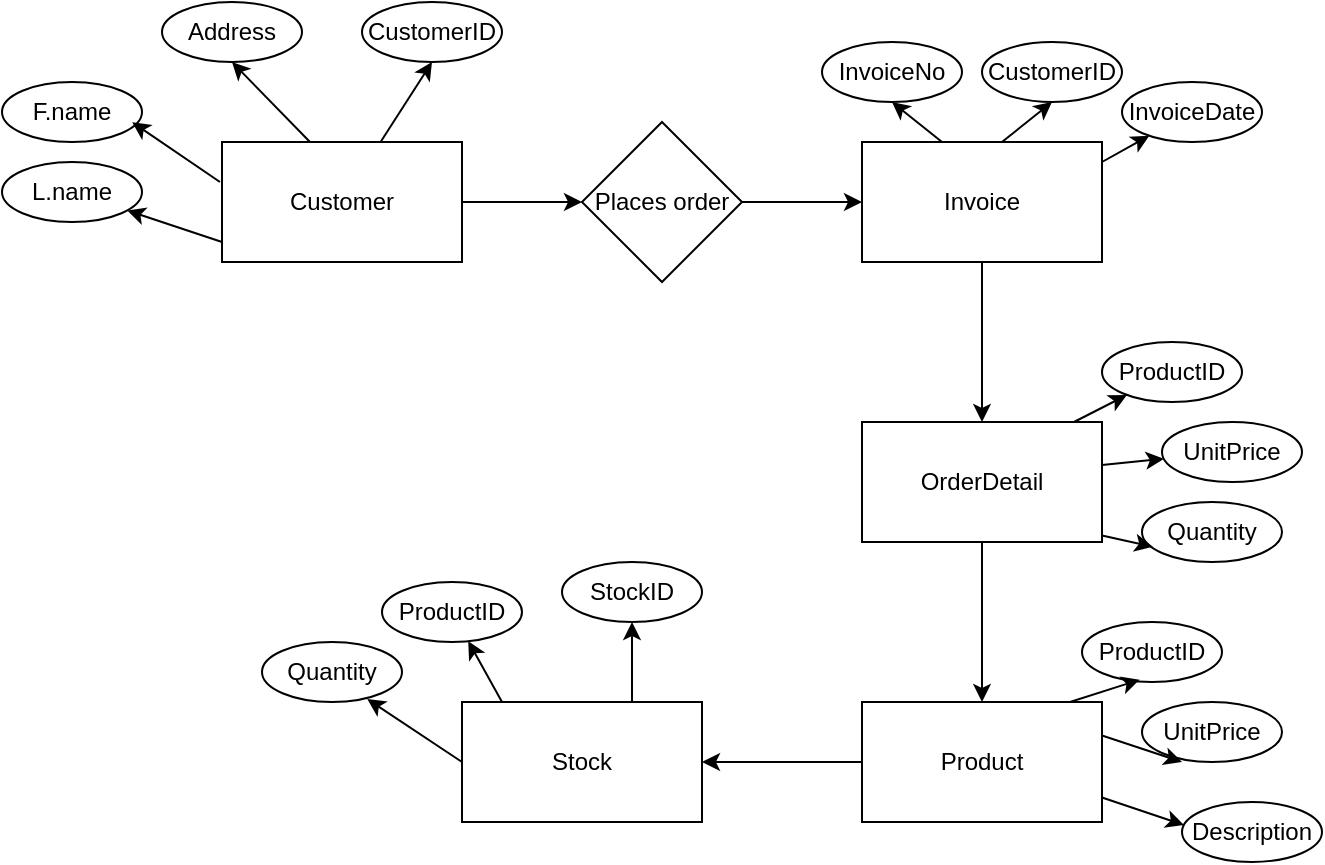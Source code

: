 <mxfile version="24.4.13" type="github">
  <diagram id="R2lEEEUBdFMjLlhIrx00" name="Page-1">
    <mxGraphModel dx="882" dy="496" grid="1" gridSize="10" guides="1" tooltips="1" connect="1" arrows="1" fold="1" page="1" pageScale="1" pageWidth="850" pageHeight="1100" math="0" shadow="0" extFonts="Permanent Marker^https://fonts.googleapis.com/css?family=Permanent+Marker">
      <root>
        <mxCell id="0" />
        <mxCell id="1" parent="0" />
        <mxCell id="2hXnUpbzm7NbYW6zxRnw-4" value="" style="edgeStyle=orthogonalEdgeStyle;rounded=0;orthogonalLoop=1;jettySize=auto;html=1;" parent="1" source="2hXnUpbzm7NbYW6zxRnw-1" target="2hXnUpbzm7NbYW6zxRnw-3" edge="1">
          <mxGeometry relative="1" as="geometry" />
        </mxCell>
        <mxCell id="2hXnUpbzm7NbYW6zxRnw-1" value="Customer" style="rounded=0;whiteSpace=wrap;html=1;" parent="1" vertex="1">
          <mxGeometry x="200" y="300" width="120" height="60" as="geometry" />
        </mxCell>
        <mxCell id="2BhAEiJIrA0CoBpiV1EB-9" value="" style="edgeStyle=orthogonalEdgeStyle;rounded=0;orthogonalLoop=1;jettySize=auto;html=1;" edge="1" parent="1" source="2hXnUpbzm7NbYW6zxRnw-2" target="2BhAEiJIrA0CoBpiV1EB-8">
          <mxGeometry relative="1" as="geometry" />
        </mxCell>
        <mxCell id="2hXnUpbzm7NbYW6zxRnw-2" value="Invoice" style="rounded=0;whiteSpace=wrap;html=1;" parent="1" vertex="1">
          <mxGeometry x="520" y="300" width="120" height="60" as="geometry" />
        </mxCell>
        <mxCell id="2hXnUpbzm7NbYW6zxRnw-5" value="" style="edgeStyle=orthogonalEdgeStyle;rounded=0;orthogonalLoop=1;jettySize=auto;html=1;" parent="1" source="2hXnUpbzm7NbYW6zxRnw-3" target="2hXnUpbzm7NbYW6zxRnw-2" edge="1">
          <mxGeometry relative="1" as="geometry" />
        </mxCell>
        <mxCell id="2hXnUpbzm7NbYW6zxRnw-3" value="Places order" style="rhombus;whiteSpace=wrap;html=1;rounded=0;" parent="1" vertex="1">
          <mxGeometry x="380" y="290" width="80" height="80" as="geometry" />
        </mxCell>
        <mxCell id="2hXnUpbzm7NbYW6zxRnw-8" value="CustomerID" style="ellipse;whiteSpace=wrap;html=1;" parent="1" vertex="1">
          <mxGeometry x="270" y="230" width="70" height="30" as="geometry" />
        </mxCell>
        <mxCell id="2hXnUpbzm7NbYW6zxRnw-10" value="Address" style="ellipse;whiteSpace=wrap;html=1;" parent="1" vertex="1">
          <mxGeometry x="170" y="230" width="70" height="30" as="geometry" />
        </mxCell>
        <mxCell id="2hXnUpbzm7NbYW6zxRnw-11" value="F.name" style="ellipse;whiteSpace=wrap;html=1;" parent="1" vertex="1">
          <mxGeometry x="90" y="270" width="70" height="30" as="geometry" />
        </mxCell>
        <mxCell id="2hXnUpbzm7NbYW6zxRnw-12" value="L.name" style="ellipse;whiteSpace=wrap;html=1;" parent="1" vertex="1">
          <mxGeometry x="90" y="310" width="70" height="30" as="geometry" />
        </mxCell>
        <mxCell id="2hXnUpbzm7NbYW6zxRnw-17" value="" style="endArrow=classic;html=1;rounded=0;entryX=0.5;entryY=1;entryDx=0;entryDy=0;" parent="1" source="2hXnUpbzm7NbYW6zxRnw-1" target="2hXnUpbzm7NbYW6zxRnw-8" edge="1">
          <mxGeometry width="50" height="50" relative="1" as="geometry">
            <mxPoint x="260" y="279.289" as="sourcePoint" />
            <mxPoint x="260" y="229.289" as="targetPoint" />
          </mxGeometry>
        </mxCell>
        <mxCell id="2hXnUpbzm7NbYW6zxRnw-18" value="" style="endArrow=classic;html=1;rounded=0;entryX=0.5;entryY=1;entryDx=0;entryDy=0;" parent="1" target="2hXnUpbzm7NbYW6zxRnw-10" edge="1">
          <mxGeometry width="50" height="50" relative="1" as="geometry">
            <mxPoint x="244" y="300" as="sourcePoint" />
            <mxPoint x="270" y="260" as="targetPoint" />
          </mxGeometry>
        </mxCell>
        <mxCell id="2hXnUpbzm7NbYW6zxRnw-19" value="" style="endArrow=classic;html=1;rounded=0;entryX=0.93;entryY=0.669;entryDx=0;entryDy=0;entryPerimeter=0;" parent="1" target="2hXnUpbzm7NbYW6zxRnw-11" edge="1">
          <mxGeometry width="50" height="50" relative="1" as="geometry">
            <mxPoint x="199" y="320" as="sourcePoint" />
            <mxPoint x="160" y="280" as="targetPoint" />
          </mxGeometry>
        </mxCell>
        <mxCell id="2hXnUpbzm7NbYW6zxRnw-20" value="" style="endArrow=classic;html=1;rounded=0;" parent="1" target="2hXnUpbzm7NbYW6zxRnw-12" edge="1">
          <mxGeometry width="50" height="50" relative="1" as="geometry">
            <mxPoint x="200" y="350" as="sourcePoint" />
            <mxPoint x="156" y="320" as="targetPoint" />
          </mxGeometry>
        </mxCell>
        <mxCell id="2BhAEiJIrA0CoBpiV1EB-2" value="CustomerID" style="ellipse;whiteSpace=wrap;html=1;" vertex="1" parent="1">
          <mxGeometry x="580" y="250" width="70" height="30" as="geometry" />
        </mxCell>
        <mxCell id="2BhAEiJIrA0CoBpiV1EB-3" value="InvoiceNo" style="ellipse;whiteSpace=wrap;html=1;" vertex="1" parent="1">
          <mxGeometry x="500" y="250" width="70" height="30" as="geometry" />
        </mxCell>
        <mxCell id="2BhAEiJIrA0CoBpiV1EB-4" value="InvoiceDate" style="ellipse;whiteSpace=wrap;html=1;" vertex="1" parent="1">
          <mxGeometry x="650" y="270" width="70" height="30" as="geometry" />
        </mxCell>
        <mxCell id="2BhAEiJIrA0CoBpiV1EB-5" value="" style="endArrow=classic;html=1;rounded=0;entryX=0.5;entryY=1;entryDx=0;entryDy=0;" edge="1" parent="1" target="2BhAEiJIrA0CoBpiV1EB-2">
          <mxGeometry width="50" height="50" relative="1" as="geometry">
            <mxPoint x="590" y="300" as="sourcePoint" />
            <mxPoint x="616" y="260" as="targetPoint" />
          </mxGeometry>
        </mxCell>
        <mxCell id="2BhAEiJIrA0CoBpiV1EB-6" value="" style="endArrow=classic;html=1;rounded=0;entryX=0.5;entryY=1;entryDx=0;entryDy=0;" edge="1" parent="1" target="2BhAEiJIrA0CoBpiV1EB-3">
          <mxGeometry width="50" height="50" relative="1" as="geometry">
            <mxPoint x="560" y="300" as="sourcePoint" />
            <mxPoint x="585" y="280" as="targetPoint" />
          </mxGeometry>
        </mxCell>
        <mxCell id="2BhAEiJIrA0CoBpiV1EB-7" value="" style="endArrow=classic;html=1;rounded=0;" edge="1" parent="1" target="2BhAEiJIrA0CoBpiV1EB-4">
          <mxGeometry width="50" height="50" relative="1" as="geometry">
            <mxPoint x="640" y="310" as="sourcePoint" />
            <mxPoint x="665" y="290" as="targetPoint" />
          </mxGeometry>
        </mxCell>
        <mxCell id="2BhAEiJIrA0CoBpiV1EB-17" value="" style="edgeStyle=orthogonalEdgeStyle;rounded=0;orthogonalLoop=1;jettySize=auto;html=1;" edge="1" parent="1" source="2BhAEiJIrA0CoBpiV1EB-8" target="2BhAEiJIrA0CoBpiV1EB-16">
          <mxGeometry relative="1" as="geometry" />
        </mxCell>
        <mxCell id="2BhAEiJIrA0CoBpiV1EB-8" value="OrderDetail" style="rounded=0;whiteSpace=wrap;html=1;" vertex="1" parent="1">
          <mxGeometry x="520" y="440" width="120" height="60" as="geometry" />
        </mxCell>
        <mxCell id="2BhAEiJIrA0CoBpiV1EB-10" value="Quantity" style="ellipse;whiteSpace=wrap;html=1;" vertex="1" parent="1">
          <mxGeometry x="660" y="480" width="70" height="30" as="geometry" />
        </mxCell>
        <mxCell id="2BhAEiJIrA0CoBpiV1EB-11" value="ProductID" style="ellipse;whiteSpace=wrap;html=1;" vertex="1" parent="1">
          <mxGeometry x="640" y="400" width="70" height="30" as="geometry" />
        </mxCell>
        <mxCell id="2BhAEiJIrA0CoBpiV1EB-12" value="UnitPrice" style="ellipse;whiteSpace=wrap;html=1;" vertex="1" parent="1">
          <mxGeometry x="670" y="440" width="70" height="30" as="geometry" />
        </mxCell>
        <mxCell id="2BhAEiJIrA0CoBpiV1EB-13" value="" style="endArrow=classic;html=1;rounded=0;" edge="1" parent="1" target="2BhAEiJIrA0CoBpiV1EB-11">
          <mxGeometry width="50" height="50" relative="1" as="geometry">
            <mxPoint x="626" y="440" as="sourcePoint" />
            <mxPoint x="650" y="427" as="targetPoint" />
          </mxGeometry>
        </mxCell>
        <mxCell id="2BhAEiJIrA0CoBpiV1EB-14" value="" style="endArrow=classic;html=1;rounded=0;" edge="1" parent="1" target="2BhAEiJIrA0CoBpiV1EB-12">
          <mxGeometry width="50" height="50" relative="1" as="geometry">
            <mxPoint x="640" y="461.5" as="sourcePoint" />
            <mxPoint x="667" y="448.5" as="targetPoint" />
          </mxGeometry>
        </mxCell>
        <mxCell id="2BhAEiJIrA0CoBpiV1EB-15" value="" style="endArrow=classic;html=1;rounded=0;entryX=0.077;entryY=0.744;entryDx=0;entryDy=0;entryPerimeter=0;" edge="1" parent="1" target="2BhAEiJIrA0CoBpiV1EB-10">
          <mxGeometry width="50" height="50" relative="1" as="geometry">
            <mxPoint x="640" y="496.75" as="sourcePoint" />
            <mxPoint x="671" y="493.25" as="targetPoint" />
          </mxGeometry>
        </mxCell>
        <mxCell id="2BhAEiJIrA0CoBpiV1EB-25" value="" style="edgeStyle=orthogonalEdgeStyle;rounded=0;orthogonalLoop=1;jettySize=auto;html=1;" edge="1" parent="1" source="2BhAEiJIrA0CoBpiV1EB-16" target="2BhAEiJIrA0CoBpiV1EB-24">
          <mxGeometry relative="1" as="geometry" />
        </mxCell>
        <mxCell id="2BhAEiJIrA0CoBpiV1EB-16" value="Product" style="rounded=0;whiteSpace=wrap;html=1;" vertex="1" parent="1">
          <mxGeometry x="520" y="580" width="120" height="60" as="geometry" />
        </mxCell>
        <mxCell id="2BhAEiJIrA0CoBpiV1EB-18" value="Description" style="ellipse;whiteSpace=wrap;html=1;" vertex="1" parent="1">
          <mxGeometry x="680" y="630" width="70" height="30" as="geometry" />
        </mxCell>
        <mxCell id="2BhAEiJIrA0CoBpiV1EB-19" value="ProductID" style="ellipse;whiteSpace=wrap;html=1;" vertex="1" parent="1">
          <mxGeometry x="630" y="540" width="70" height="30" as="geometry" />
        </mxCell>
        <mxCell id="2BhAEiJIrA0CoBpiV1EB-20" value="UnitPrice" style="ellipse;whiteSpace=wrap;html=1;" vertex="1" parent="1">
          <mxGeometry x="660" y="580" width="70" height="30" as="geometry" />
        </mxCell>
        <mxCell id="2BhAEiJIrA0CoBpiV1EB-21" value="" style="endArrow=classic;html=1;rounded=0;entryX=0.412;entryY=0.962;entryDx=0;entryDy=0;entryPerimeter=0;" edge="1" parent="1" target="2BhAEiJIrA0CoBpiV1EB-19">
          <mxGeometry width="50" height="50" relative="1" as="geometry">
            <mxPoint x="624" y="580" as="sourcePoint" />
            <mxPoint x="650" y="566" as="targetPoint" />
          </mxGeometry>
        </mxCell>
        <mxCell id="2BhAEiJIrA0CoBpiV1EB-22" value="" style="endArrow=classic;html=1;rounded=0;entryX=0.286;entryY=1;entryDx=0;entryDy=0;entryPerimeter=0;" edge="1" parent="1" target="2BhAEiJIrA0CoBpiV1EB-20">
          <mxGeometry width="50" height="50" relative="1" as="geometry">
            <mxPoint x="640" y="596.75" as="sourcePoint" />
            <mxPoint x="671" y="593.25" as="targetPoint" />
          </mxGeometry>
        </mxCell>
        <mxCell id="2BhAEiJIrA0CoBpiV1EB-23" value="" style="endArrow=classic;html=1;rounded=0;entryX=0.014;entryY=0.383;entryDx=0;entryDy=0;entryPerimeter=0;" edge="1" parent="1" target="2BhAEiJIrA0CoBpiV1EB-18">
          <mxGeometry width="50" height="50" relative="1" as="geometry">
            <mxPoint x="640" y="627.75" as="sourcePoint" />
            <mxPoint x="665" y="633" as="targetPoint" />
          </mxGeometry>
        </mxCell>
        <mxCell id="2BhAEiJIrA0CoBpiV1EB-24" value="Stock" style="rounded=0;whiteSpace=wrap;html=1;" vertex="1" parent="1">
          <mxGeometry x="320" y="580" width="120" height="60" as="geometry" />
        </mxCell>
        <mxCell id="2BhAEiJIrA0CoBpiV1EB-26" value="StockID" style="ellipse;whiteSpace=wrap;html=1;" vertex="1" parent="1">
          <mxGeometry x="370" y="510" width="70" height="30" as="geometry" />
        </mxCell>
        <mxCell id="2BhAEiJIrA0CoBpiV1EB-27" value="ProductID" style="ellipse;whiteSpace=wrap;html=1;" vertex="1" parent="1">
          <mxGeometry x="280" y="520" width="70" height="30" as="geometry" />
        </mxCell>
        <mxCell id="2BhAEiJIrA0CoBpiV1EB-28" value="Quantity" style="ellipse;whiteSpace=wrap;html=1;" vertex="1" parent="1">
          <mxGeometry x="220" y="550" width="70" height="30" as="geometry" />
        </mxCell>
        <mxCell id="2BhAEiJIrA0CoBpiV1EB-29" value="" style="endArrow=classic;html=1;rounded=0;" edge="1" parent="1" target="2BhAEiJIrA0CoBpiV1EB-26">
          <mxGeometry width="50" height="50" relative="1" as="geometry">
            <mxPoint x="405" y="580" as="sourcePoint" />
            <mxPoint x="445" y="593.25" as="targetPoint" />
          </mxGeometry>
        </mxCell>
        <mxCell id="2BhAEiJIrA0CoBpiV1EB-30" value="" style="endArrow=classic;html=1;rounded=0;" edge="1" parent="1" target="2BhAEiJIrA0CoBpiV1EB-27">
          <mxGeometry width="50" height="50" relative="1" as="geometry">
            <mxPoint x="340" y="580" as="sourcePoint" />
            <mxPoint x="340" y="540" as="targetPoint" />
          </mxGeometry>
        </mxCell>
        <mxCell id="2BhAEiJIrA0CoBpiV1EB-31" value="" style="endArrow=classic;html=1;rounded=0;entryX=0.752;entryY=0.951;entryDx=0;entryDy=0;entryPerimeter=0;" edge="1" parent="1" target="2BhAEiJIrA0CoBpiV1EB-28">
          <mxGeometry width="50" height="50" relative="1" as="geometry">
            <mxPoint x="320" y="610" as="sourcePoint" />
            <mxPoint x="303" y="580" as="targetPoint" />
          </mxGeometry>
        </mxCell>
      </root>
    </mxGraphModel>
  </diagram>
</mxfile>
